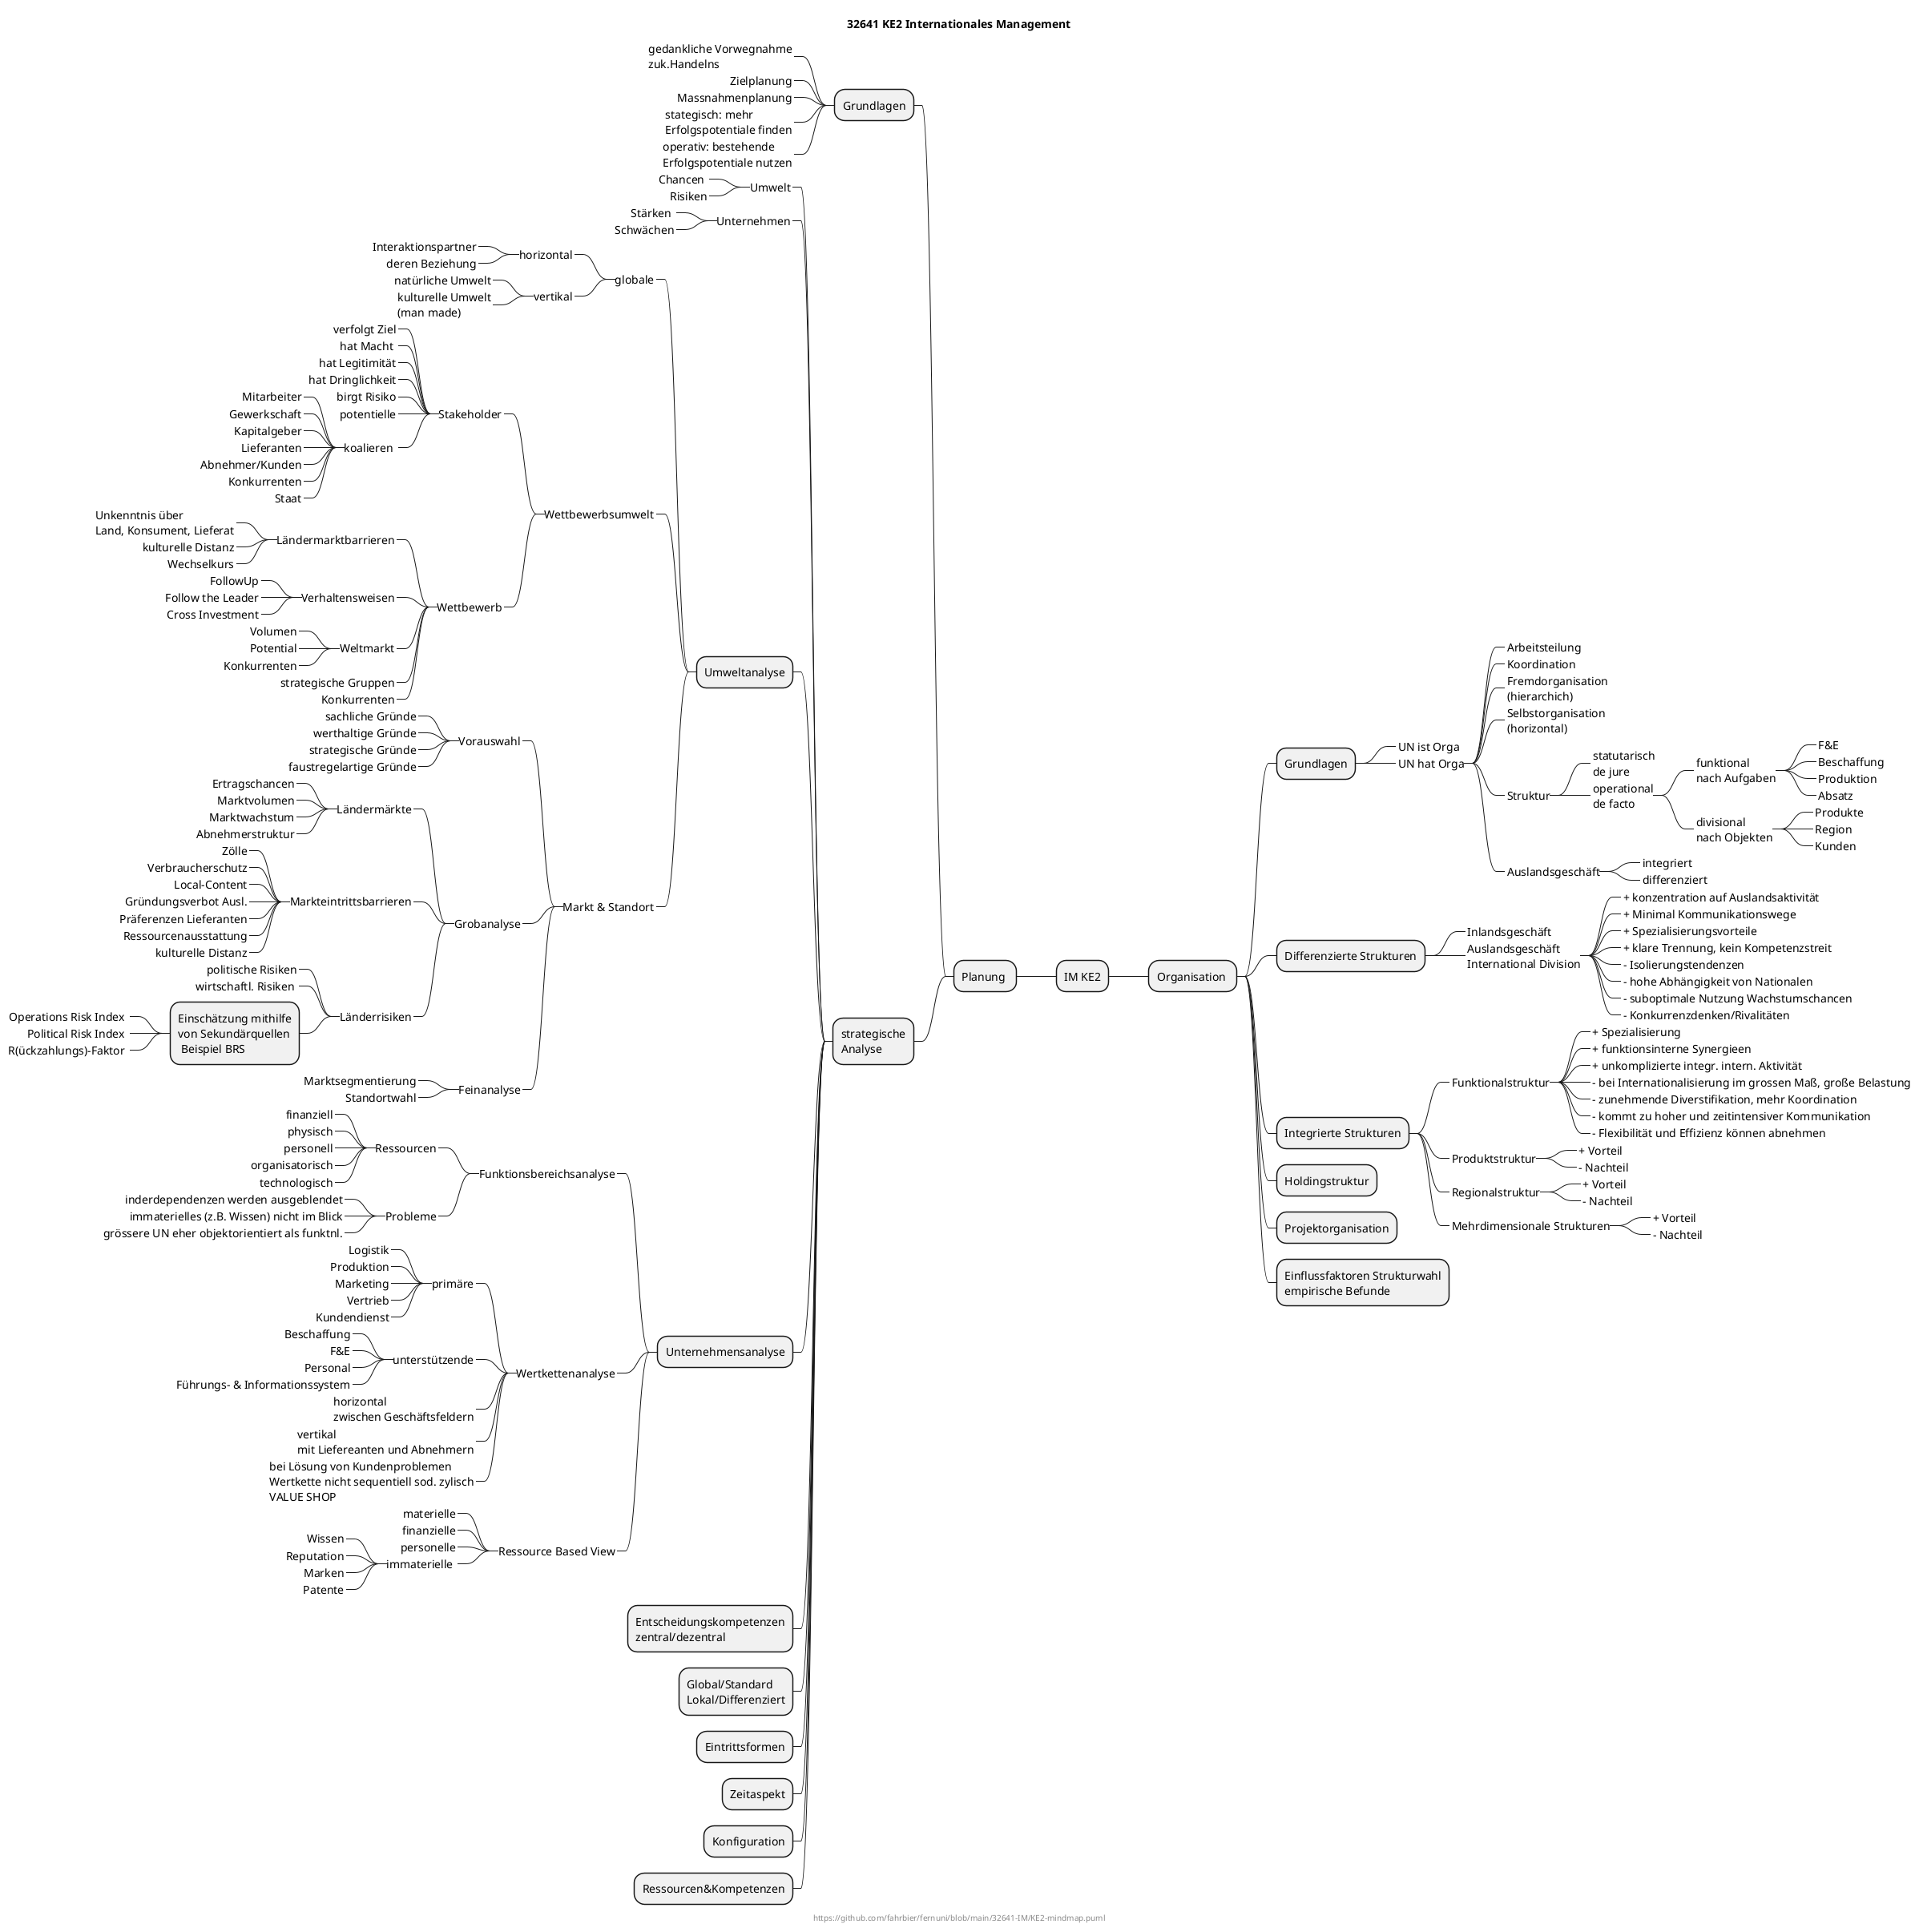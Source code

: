 @startmindmap
title 32641 KE2 Internationales Management
center footer https://github.com/fahrbier/fernuni/blob/main/32641-IM/KE2-mindmap.puml

+ IM KE2
-- Planung 
--- Grundlagen
----_ gedankliche Vorwegnahme\nzuk.Handelns
----_ Zielplanung
----_ Massnahmenplanung
----_ stategisch: mehr\nErfolgspotentiale finden
----_ operativ: bestehende\nErfolgspotentiale nutzen


--- strategische\nAnalyse
----_ Umwelt
-----_ Chancen 
-----_ Risiken
----_ Unternehmen
-----_ Stärken 
-----_ Schwächen
---- Umweltanalyse
-----_ globale
------_ horizontal
-------_ Interaktionspartner
-------_ deren Beziehung
------_ vertikal
-------_ natürliche Umwelt
-------_ kulturelle Umwelt\n(man made)
-----_ Wettbewerbsumwelt

------_ Stakeholder
-------_ verfolgt Ziel
-------_ hat Macht 
-------_ hat Legitimität
-------_ hat Dringlichkeit
-------_ birgt Risiko
-------_ potentielle
-------_ koalieren 
--------_ Mitarbeiter
--------_ Gewerkschaft
--------_ Kapitalgeber
--------_ Lieferanten
--------_ Abnehmer/Kunden
--------_ Konkurrenten
--------_ Staat
------_ Wettbewerb
-------_ Ländermarktbarrieren
--------_ Unkenntnis über\nLand, Konsument, Lieferat
--------_ kulturelle Distanz
--------_ Wechselkurs
-------_ Verhaltensweisen
--------_ FollowUp
--------_ Follow the Leader
--------_ Cross Investment
-------_ Weltmarkt
--------_ Volumen
--------_ Potential
--------_ Konkurrenten
-------_ strategische Gruppen
-------_ Konkurrenten


-----_ Markt & Standort
------_ Vorauswahl
-------_ sachliche Gründe
-------_ werthaltige Gründe
-------_ strategische Gründe
-------_ faustregelartige Gründe

------_ Grobanalyse
-------_ Ländermärkte
--------_ Ertragschancen
--------_ Marktvolumen
--------_ Marktwachstum
--------_ Abnehmerstruktur
-------_ Markteintrittsbarrieren
--------_ Zölle
--------_ Verbraucherschutz
--------_ Local-Content
--------_ Gründungsverbot Ausl.
--------_ Präferenzen Lieferanten
--------_ Ressourcenausstattung
--------_ kulturelle Distanz
-------_ Länderrisiken
--------_ politische Risiken
--------_ wirtschaftl. Risiken 
-------- Einschätzung mithilfe\nvon Sekundärquellen\n Beispiel BRS 
---------_ Operations Risk Index 
---------_ Political Risk Index 
---------_ R(ückzahlungs)-Faktor 



------_ Feinanalyse
-------_ Marktsegmentierung
-------_ Standortwahl

---- Unternehmensanalyse
-----_ Funktionsbereichsanalyse
------_ Ressourcen
-------_ finanziell
-------_ physisch
-------_ personell
-------_ organisatorisch
-------_ technologisch
------_ Probleme
-------_ inderdependenzen werden ausgeblendet
-------_ immaterielles (z.B. Wissen) nicht im Blick
-------_ grössere UN eher objektorientiert als funktnl.

-----_ Wertkettenanalyse
------_ primäre
-------_ Logistik
-------_ Produktion
-------_ Marketing
-------_ Vertrieb
-------_ Kundendienst
------_ unterstützende
-------_ Beschaffung
-------_ F&E
-------_ Personal
-------_ Führungs- & Informationssystem
------_ horizontal\nzwischen Geschäftsfeldern
------_ vertikal\nmit Liefereanten und Abnehmern
------_ bei Lösung von Kundenproblemen\nWertkette nicht sequentiell sod. zylisch\nVALUE SHOP

-----_ Ressource Based View
------_ materielle
------_ finanzielle
------_ personelle
------_ immaterielle 
-------_ Wissen
-------_ Reputation
-------_ Marken
-------_ Patente


---- Entscheidungskompetenzen\nzentral/dezentral
---- Global/Standard\nLokal/Differenziert
---- Eintrittsformen
---- Zeitaspekt
---- Konfiguration
---- Ressourcen&Kompetenzen

++ Organisation 
+++ Grundlagen
++++_ UN ist Orga
++++_ UN hat Orga
+++++_ Arbeitsteilung
+++++_ Koordination
+++++_ Fremdorganisation\n(hierarchich)
+++++_ Selbstorganisation\n(horizontal)
+++++_ Struktur
++++++_ statutarisch\nde jure
++++++_ operational\nde facto
+++++++_ funktional\nnach Aufgaben
++++++++_ F&E
++++++++_ Beschaffung
++++++++_ Produktion
++++++++_ Absatz
+++++++_ divisional\nnach Objekten
++++++++_ Produkte
++++++++_ Region
++++++++_ Kunden
+++++_ Auslandsgeschäft
++++++_ integriert
++++++_ differenziert

+++ Differenzierte Strukturen
++++_ Inlandsgeschäft
++++_ Auslandsgeschäft\nInternational Division
+++++_ + konzentration auf Auslandsaktivität
+++++_ + Minimal Kommunikationswege
+++++_ + Spezialisierungsvorteile
+++++_ + klare Trennung, kein Kompetenzstreit
+++++_ - Isolierungstendenzen
+++++_ - hohe Abhängigkeit von Nationalen
+++++_ - suboptimale Nutzung Wachstumschancen
+++++_ - Konkurrenzdenken/Rivalitäten




+++ Integrierte Strukturen
++++_ Funktionalstruktur
+++++_ + Spezialisierung
+++++_ + funktionsinterne Synergieen
+++++_ + unkomplizierte integr. intern. Aktivität
+++++_ - bei Internationalisierung im grossen Maß, große Belastung
+++++_ - zunehmende Diverstifikation, mehr Koordination
+++++_ - kommt zu hoher und zeitintensiver Kommunikation
+++++_ - Flexibilität und Effizienz können abnehmen
++++_ Produktstruktur
+++++_ + Vorteil
+++++_ - Nachteil
++++_ Regionalstruktur
+++++_ + Vorteil
+++++_ - Nachteil
++++_ Mehrdimensionale Strukturen
+++++_ + Vorteil
+++++_ - Nachteil

+++ Holdingstruktur

+++ Projektorganisation

+++ Einflussfaktoren Strukturwahl\nempirische Befunde

@endmindmap
